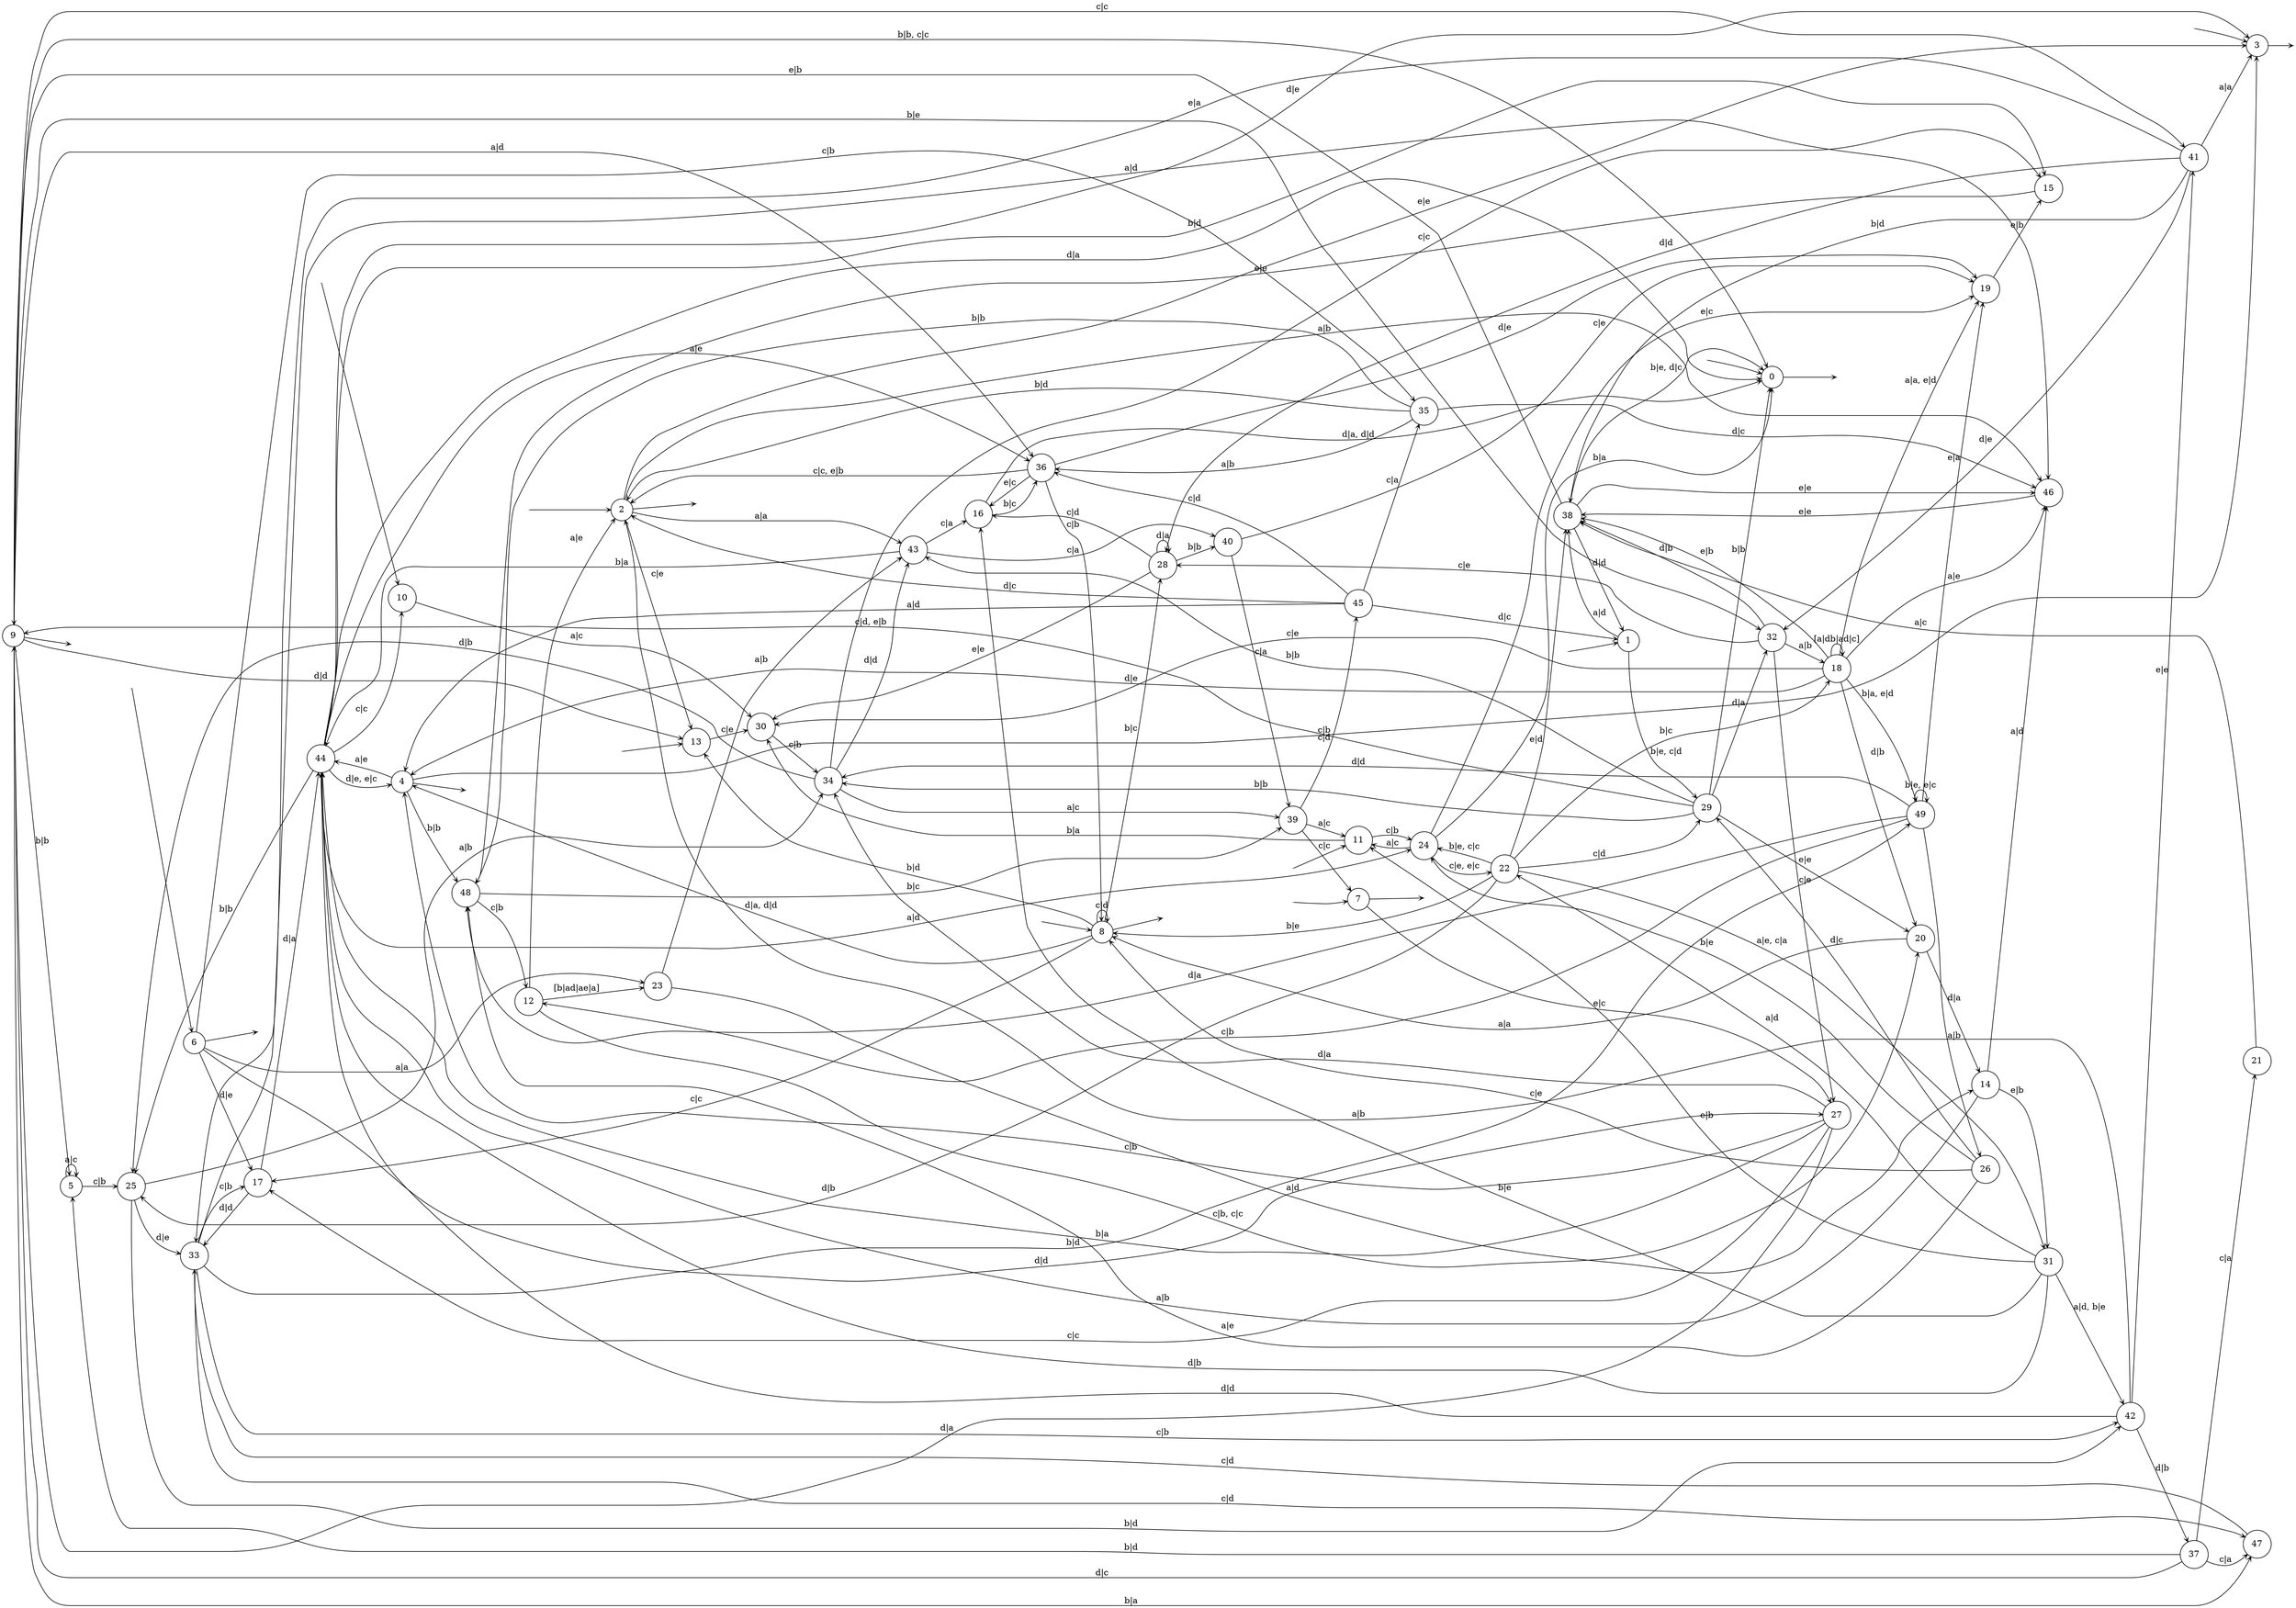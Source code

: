 digraph
{
  vcsn_context = "lat<letterset<char_letters(abcde)>, letterset<char_letters(abcde)>>, b"
  rankdir = LR
  edge [arrowhead = vee, arrowsize = .6]
  {
    node [shape = point, width = 0]
    I0
    I1
    I2
    I3
    I6
    I7
    I8
    I10
    I11
    I13
    F0
    F2
    F3
    F4
    F6
    F7
    F8
    F9
  }
  {
    node [shape = circle, style = rounded, width = 0.5]
    0
    1
    2
    3
    4
    5
    6
    7
    8
    9
    10
    11
    12
    13
    14
    15
    16
    17
    18
    19
    20
    21
    22
    23
    24
    25
    26
    27
    28
    29
    30
    31
    32
    33
    34
    35
    36
    37
    38
    39
    40
    41
    42
    43
    44
    45
    46
    47
    48
    49
  }
  I0 -> 0
  I1 -> 1
  I2 -> 2
  I3 -> 3
  I6 -> 6
  I7 -> 7
  I8 -> 8
  I10 -> 10
  I11 -> 11
  I13 -> 13
  0 -> F0
  1 -> 29 [label = "b|e, c|d"]
  1 -> 38 [label = "a|d"]
  2 -> F2
  2 -> 3 [label = "e|e"]
  2 -> 13 [label = "c|e"]
  2 -> 43 [label = "a|a"]
  2 -> 46 [label = "a|b"]
  3 -> F3
  4 -> F4
  4 -> 3 [label = "c|b"]
  4 -> 44 [label = "a|e"]
  4 -> 48 [label = "b|b"]
  5 -> 5 [label = "a|c"]
  5 -> 25 [label = "c|b"]
  6 -> F6
  6 -> 17 [label = "d|e"]
  6 -> 23 [label = "a|a"]
  6 -> 27 [label = "d|d"]
  6 -> 35 [label = "c|b"]
  7 -> F7
  7 -> 27 [label = "e|c"]
  8 -> F8
  8 -> 4 [label = "d|a, d|d"]
  8 -> 8 [label = "c|d"]
  8 -> 13 [label = "b|d"]
  8 -> 17 [label = "c|c"]
  8 -> 28 [label = "b|c"]
  9 -> F9
  9 -> 0 [label = "b|b, c|c"]
  9 -> 5 [label = "b|b"]
  9 -> 13 [label = "d|d"]
  9 -> 32 [label = "b|e"]
  9 -> 36 [label = "a|d"]
  9 -> 41 [label = "c|c"]
  9 -> 47 [label = "b|a"]
  10 -> 30 [label = "a|c"]
  11 -> 24 [label = "c|b"]
  11 -> 30 [label = "b|a"]
  12 -> 2 [label = "a|e"]
  12 -> 20 [label = "c|b, c|c"]
  12 -> 23 [label = "[b|ad|ae|a]"]
  13 -> 30 [label = "c|e"]
  14 -> 31 [label = "e|b"]
  14 -> 44 [label = "a|b"]
  14 -> 46 [label = "a|d"]
  15 -> 48 [label = "e|e"]
  16 -> 0 [label = "d|a, d|d"]
  16 -> 36 [label = "b|c"]
  17 -> 33 [label = "d|d"]
  17 -> 44 [label = "d|a"]
  18 -> 4 [label = "d|e"]
  18 -> 18 [label = "[a|db|ad|c]"]
  18 -> 19 [label = "a|a, e|d"]
  18 -> 20 [label = "d|b"]
  18 -> 30 [label = "c|e"]
  18 -> 38 [label = "e|b"]
  18 -> 46 [label = "a|e"]
  18 -> 49 [label = "b|a, e|d"]
  19 -> 15 [label = "e|b"]
  20 -> 8 [label = "a|a"]
  20 -> 14 [label = "d|a"]
  21 -> 38 [label = "a|c"]
  22 -> 8 [label = "b|e"]
  22 -> 18 [label = "b|c"]
  22 -> 24 [label = "b|e, c|c"]
  22 -> 25 [label = "d|b"]
  22 -> 29 [label = "c|d"]
  22 -> 31 [label = "a|e, c|a"]
  22 -> 38 [label = "e|d"]
  23 -> 14 [label = "a|d"]
  23 -> 43 [label = "a|b"]
  24 -> 0 [label = "b|a"]
  24 -> 11 [label = "a|c"]
  24 -> 19 [label = "e|c"]
  24 -> 22 [label = "c|e, e|c"]
  25 -> 33 [label = "d|e"]
  25 -> 34 [label = "a|b"]
  25 -> 42 [label = "b|d"]
  26 -> 8 [label = "c|e"]
  26 -> 24 [label = "b|e"]
  26 -> 29 [label = "d|c"]
  26 -> 48 [label = "a|e"]
  27 -> 4 [label = "c|b"]
  27 -> 9 [label = "d|a"]
  27 -> 17 [label = "c|c"]
  27 -> 34 [label = "d|a"]
  27 -> 44 [label = "b|a"]
  28 -> 16 [label = "c|d"]
  28 -> 28 [label = "d|a"]
  28 -> 30 [label = "e|e"]
  28 -> 40 [label = "b|b"]
  29 -> 0 [label = "b|b"]
  29 -> 9 [label = "c|d, e|b"]
  29 -> 20 [label = "e|e"]
  29 -> 32 [label = "d|a"]
  29 -> 34 [label = "b|b"]
  29 -> 43 [label = "b|b"]
  30 -> 34 [label = "c|b"]
  31 -> 11 [label = "e|b"]
  31 -> 16 [label = "b|e"]
  31 -> 22 [label = "a|d"]
  31 -> 42 [label = "a|d, b|e"]
  31 -> 44 [label = "d|b"]
  32 -> 18 [label = "a|b"]
  32 -> 27 [label = "c|e"]
  32 -> 28 [label = "c|e"]
  32 -> 38 [label = "d|b"]
  33 -> 17 [label = "c|b"]
  33 -> 42 [label = "c|b"]
  33 -> 46 [label = "a|d"]
  33 -> 47 [label = "c|d"]
  33 -> 49 [label = "b|d"]
  34 -> 15 [label = "c|c"]
  34 -> 25 [label = "d|b"]
  34 -> 39 [label = "a|c"]
  34 -> 43 [label = "d|d"]
  35 -> 2 [label = "b|d"]
  35 -> 36 [label = "a|b"]
  35 -> 46 [label = "d|c"]
  35 -> 48 [label = "b|b"]
  36 -> 2 [label = "c|c, e|b"]
  36 -> 8 [label = "c|b"]
  36 -> 16 [label = "e|c"]
  36 -> 19 [label = "d|e"]
  37 -> 5 [label = "b|d"]
  37 -> 9 [label = "d|c"]
  37 -> 21 [label = "c|a"]
  37 -> 47 [label = "c|a"]
  38 -> 0 [label = "b|e, d|c"]
  38 -> 1 [label = "d|d"]
  38 -> 9 [label = "e|b"]
  38 -> 46 [label = "e|e"]
  39 -> 7 [label = "c|c"]
  39 -> 11 [label = "a|c"]
  39 -> 45 [label = "c|d"]
  40 -> 19 [label = "c|e"]
  40 -> 39 [label = "c|a"]
  41 -> 3 [label = "a|a"]
  41 -> 28 [label = "d|d"]
  41 -> 32 [label = "d|e"]
  41 -> 33 [label = "e|a"]
  41 -> 38 [label = "b|d"]
  42 -> 2 [label = "a|b"]
  42 -> 37 [label = "d|b"]
  42 -> 41 [label = "e|e"]
  42 -> 44 [label = "d|d"]
  43 -> 16 [label = "c|a"]
  43 -> 40 [label = "c|a"]
  43 -> 44 [label = "b|a"]
  44 -> 0 [label = "d|a"]
  44 -> 3 [label = "d|e"]
  44 -> 4 [label = "d|e, e|c"]
  44 -> 10 [label = "c|c"]
  44 -> 15 [label = "b|d"]
  44 -> 24 [label = "a|d"]
  44 -> 25 [label = "b|b"]
  44 -> 36 [label = "a|e"]
  45 -> 1 [label = "d|c"]
  45 -> 2 [label = "d|c"]
  45 -> 4 [label = "a|d"]
  45 -> 35 [label = "c|a"]
  45 -> 36 [label = "c|d"]
  46 -> 38 [label = "e|e"]
  47 -> 33 [label = "c|d"]
  48 -> 12 [label = "c|b"]
  48 -> 39 [label = "b|c"]
  49 -> 12 [label = "c|b"]
  49 -> 19 [label = "e|a"]
  49 -> 26 [label = "a|b"]
  49 -> 34 [label = "d|d"]
  49 -> 48 [label = "d|a"]
  49 -> 49 [label = "b|e, e|c"]
}